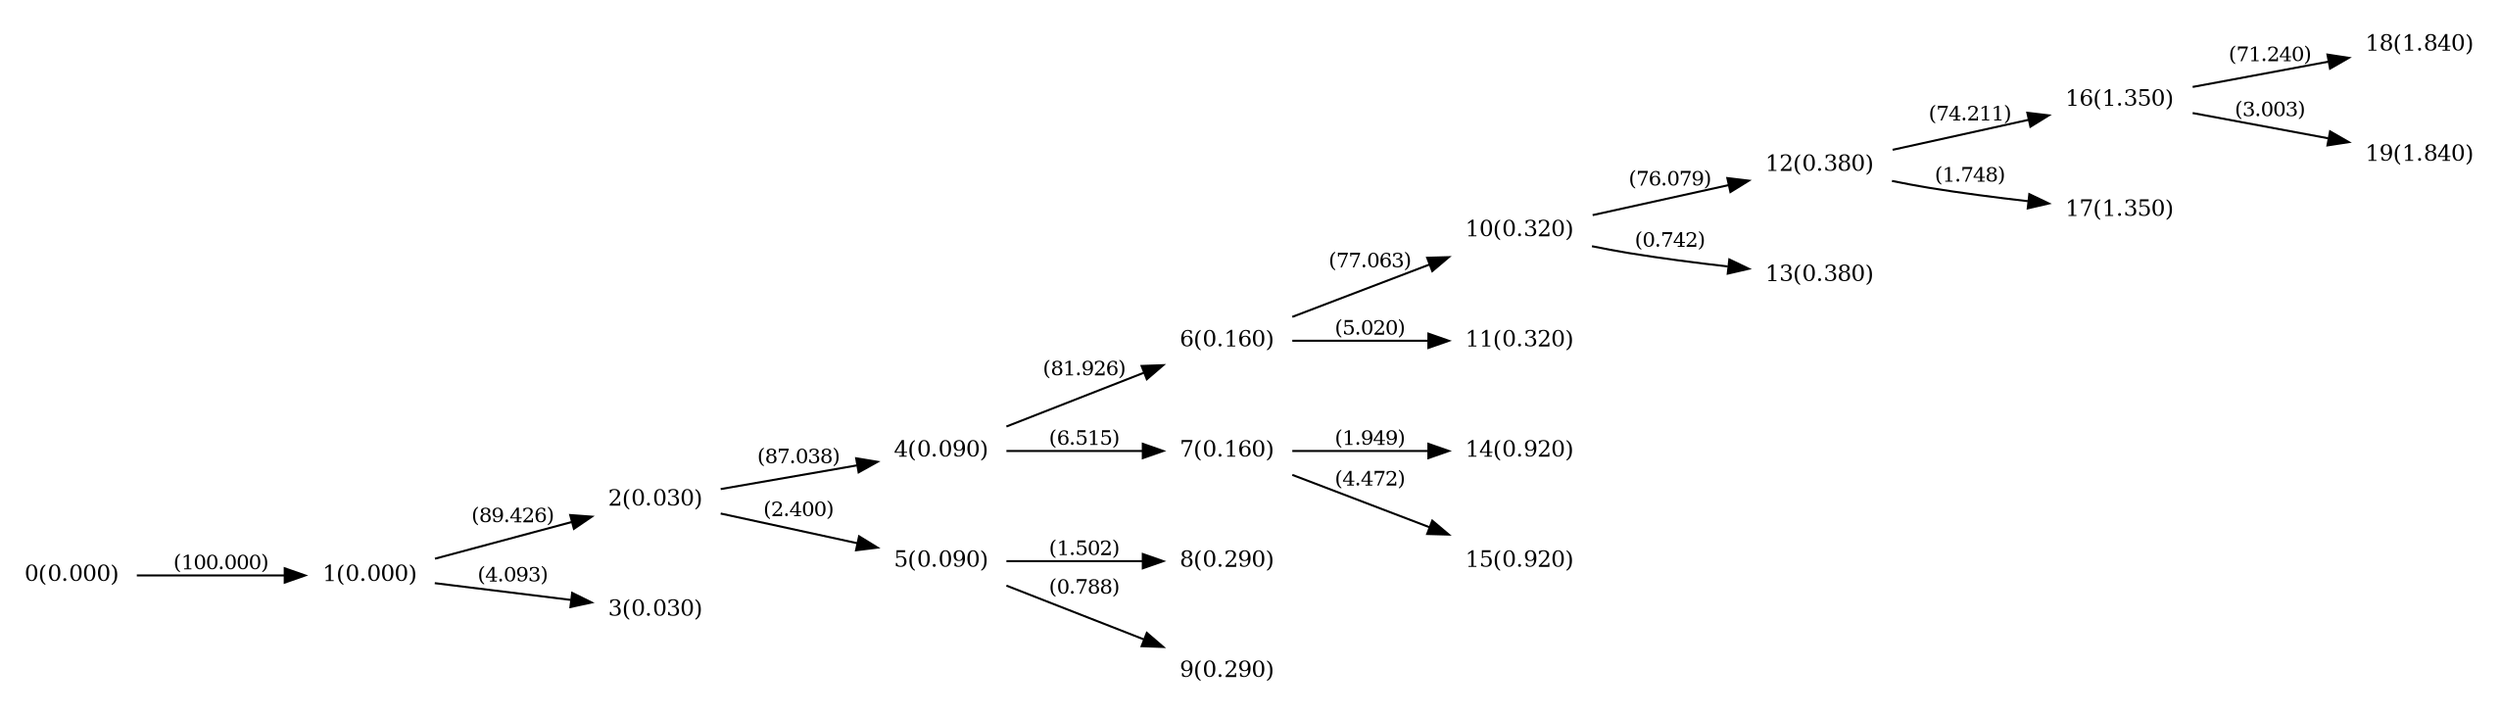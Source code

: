 digraph "graph" {

rankdir="LR";
node [shape=plaintext, fontsize=11];
edge [fontsize=10];

0 [label="0(0.000)"];
1 [label="1(0.000)"];
2 [label="2(0.030)"];
3 [label="3(0.030)"];
4 [label="4(0.090)"];
5 [label="5(0.090)"];
6 [label="6(0.160)"];
7 [label="7(0.160)"];
8 [label="8(0.290)"];
9 [label="9(0.290)"];
10 [label="10(0.320)"];
11 [label="11(0.320)"];
12 [label="12(0.380)"];
13 [label="13(0.380)"];
14 [label="14(0.920)"];
15 [label="15(0.920)"];
16 [label="16(1.350)"];
17 [label="17(1.350)"];
18 [label="18(1.840)"];
19 [label="19(1.840)"];

0->1 [label="(100.000)"];
1->2 [label="(89.426)"];
1->3 [label="(4.093)"];
2->4 [label="(87.038)"];
2->5 [label="(2.400)"];
4->6 [label="(81.926)"];
4->7 [label="(6.515)"];
5->8 [label="(1.502)"];
5->9 [label="(0.788)"];
6->10 [label="(77.063)"];
6->11 [label="(5.020)"];
10->12 [label="(76.079)"];
10->13 [label="(0.742)"];
7->14 [label="(1.949)"];
7->15 [label="(4.472)"];
12->16 [label="(74.211)"];
12->17 [label="(1.748)"];
16->18 [label="(71.240)"];
16->19 [label="(3.003)"];

}
